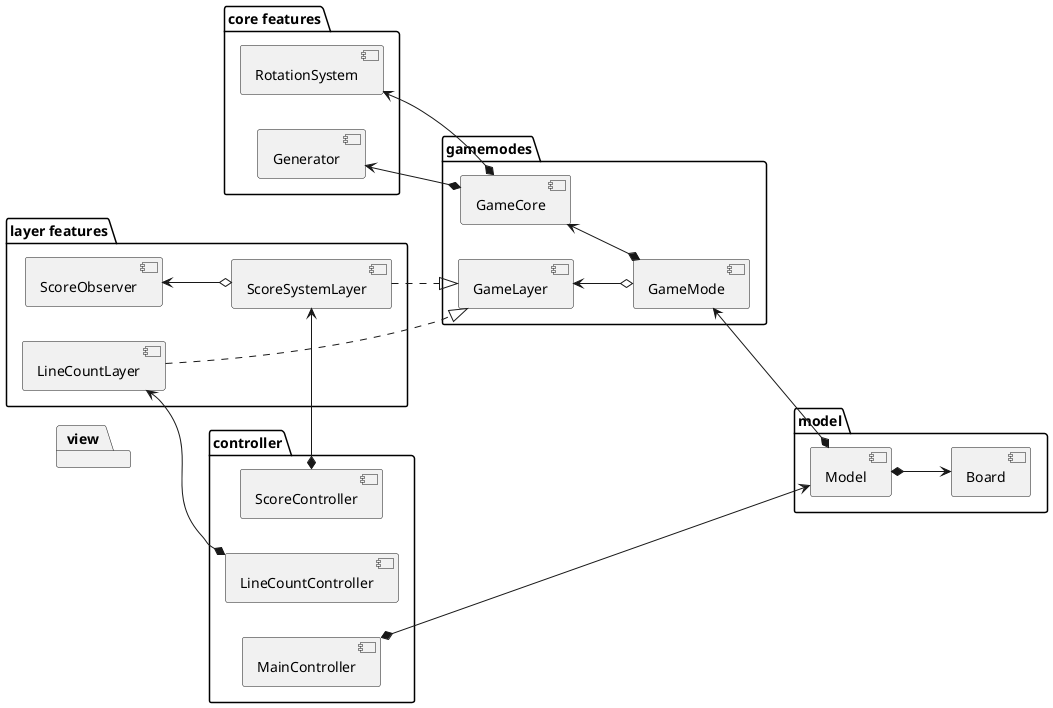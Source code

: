 @startuml
'https://plantuml.com/component-diagram

left to right direction

package "model" {
[Model] *--> [Board]
}

package "gamemodes" {
[GameMode]
[GameCore]
[GameLayer]

[GameCore] <--* [GameMode]
[GameLayer] <--o [GameMode]
}

package "core features" {
[RotationSystem]
[Generator]
}

package "layer features" {
[ScoreObserver] <--o [ScoreSystemLayer]
[ScoreSystemLayer]
[LineCountLayer]
}

[ScoreSystemLayer] ..|> [GameLayer]
[GameMode] <--* [Model]
[Generator] <--* [GameCore]
[RotationSystem] <--* [GameCore]
[LineCountLayer] ..|> [GameLayer]

package "controller" {
[ScoreController]
[LineCountController]
[MainController]
}

package "view"

[ScoreController] *--> [ScoreSystemLayer]
[MainController] *--> [Model]
[LineCountLayer] <--* [LineCountController]

@enduml